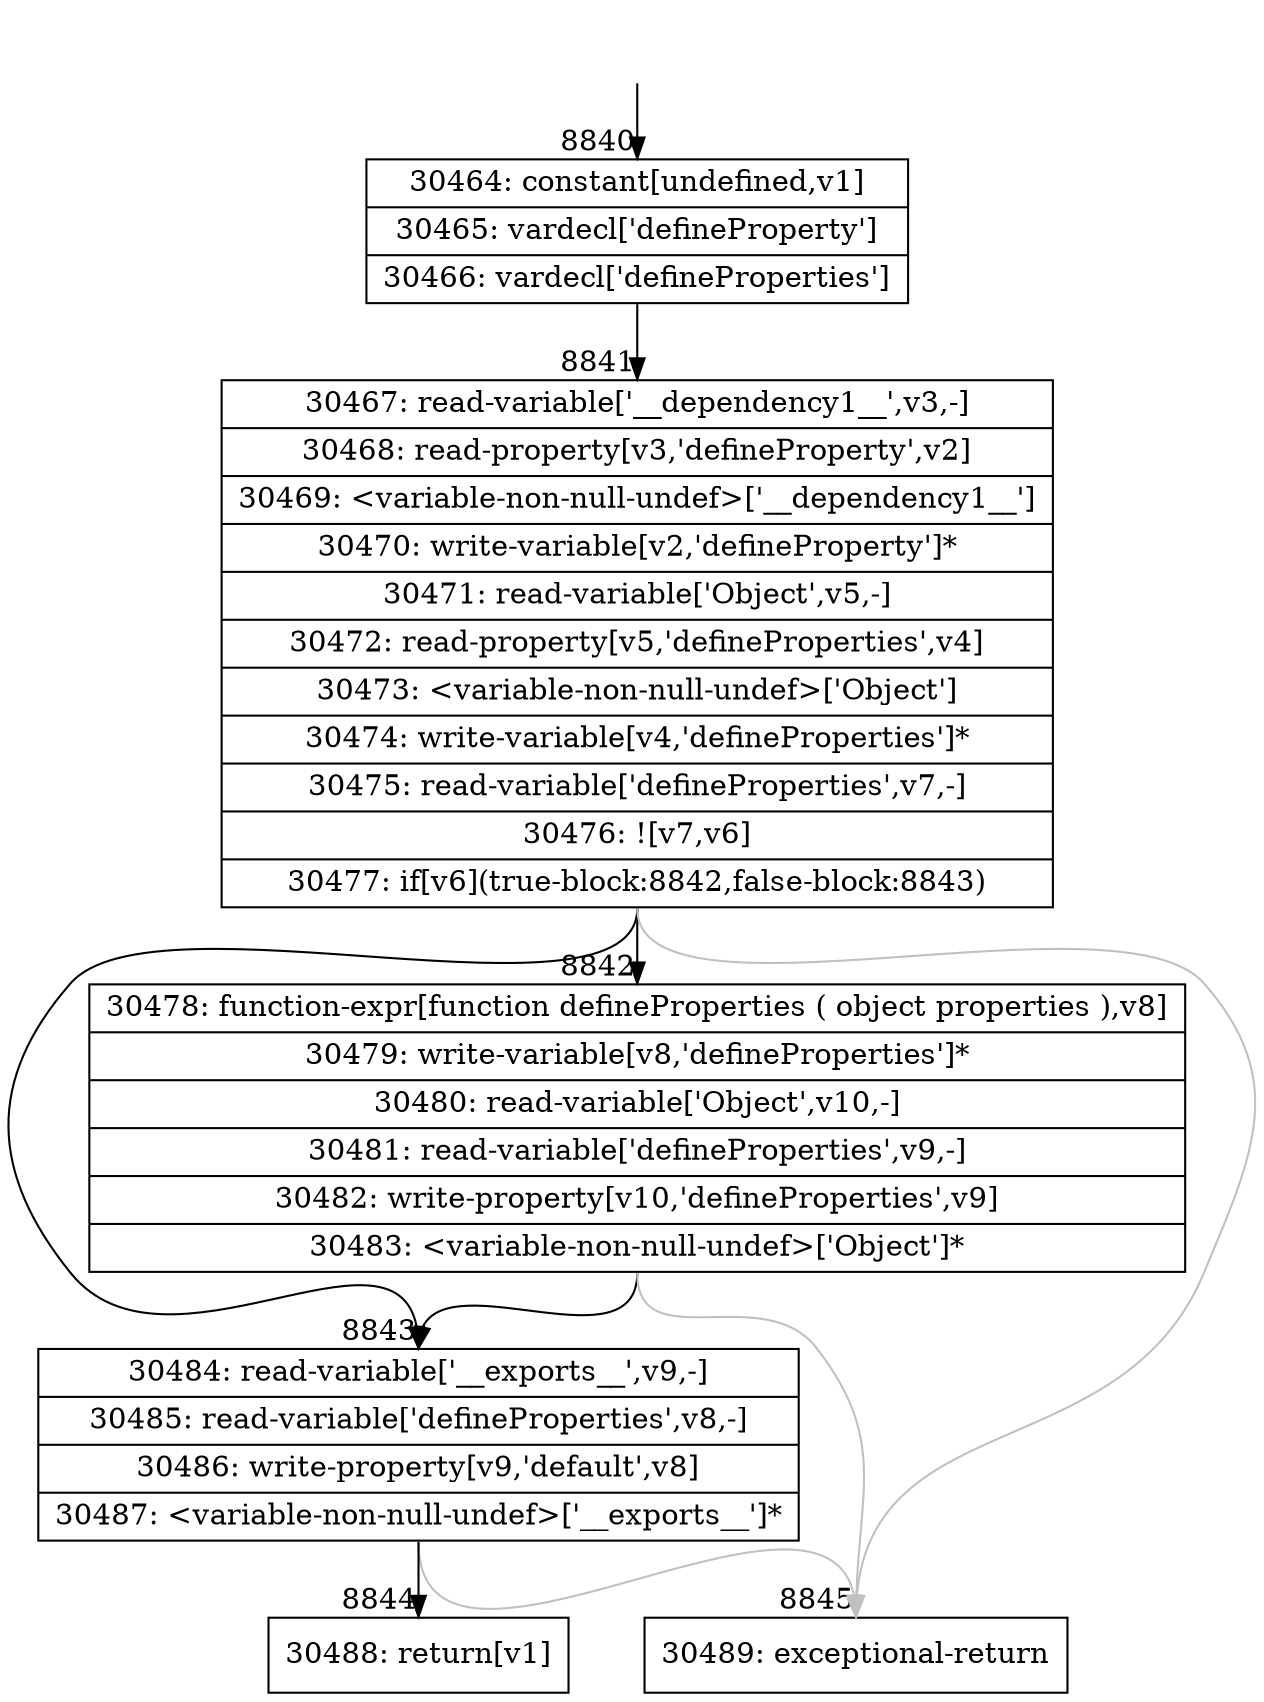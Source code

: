 digraph {
rankdir="TD"
BB_entry750[shape=none,label=""];
BB_entry750 -> BB8840 [tailport=s, headport=n, headlabel="    8840"]
BB8840 [shape=record label="{30464: constant[undefined,v1]|30465: vardecl['defineProperty']|30466: vardecl['defineProperties']}" ] 
BB8840 -> BB8841 [tailport=s, headport=n, headlabel="      8841"]
BB8841 [shape=record label="{30467: read-variable['__dependency1__',v3,-]|30468: read-property[v3,'defineProperty',v2]|30469: \<variable-non-null-undef\>['__dependency1__']|30470: write-variable[v2,'defineProperty']*|30471: read-variable['Object',v5,-]|30472: read-property[v5,'defineProperties',v4]|30473: \<variable-non-null-undef\>['Object']|30474: write-variable[v4,'defineProperties']*|30475: read-variable['defineProperties',v7,-]|30476: ![v7,v6]|30477: if[v6](true-block:8842,false-block:8843)}" ] 
BB8841 -> BB8842 [tailport=s, headport=n, headlabel="      8842"]
BB8841 -> BB8843 [tailport=s, headport=n, headlabel="      8843"]
BB8841 -> BB8845 [tailport=s, headport=n, color=gray, headlabel="      8845"]
BB8842 [shape=record label="{30478: function-expr[function defineProperties ( object properties ),v8]|30479: write-variable[v8,'defineProperties']*|30480: read-variable['Object',v10,-]|30481: read-variable['defineProperties',v9,-]|30482: write-property[v10,'defineProperties',v9]|30483: \<variable-non-null-undef\>['Object']*}" ] 
BB8842 -> BB8843 [tailport=s, headport=n]
BB8842 -> BB8845 [tailport=s, headport=n, color=gray]
BB8843 [shape=record label="{30484: read-variable['__exports__',v9,-]|30485: read-variable['defineProperties',v8,-]|30486: write-property[v9,'default',v8]|30487: \<variable-non-null-undef\>['__exports__']*}" ] 
BB8843 -> BB8844 [tailport=s, headport=n, headlabel="      8844"]
BB8843 -> BB8845 [tailport=s, headport=n, color=gray]
BB8844 [shape=record label="{30488: return[v1]}" ] 
BB8845 [shape=record label="{30489: exceptional-return}" ] 
//#$~ 15757
}

